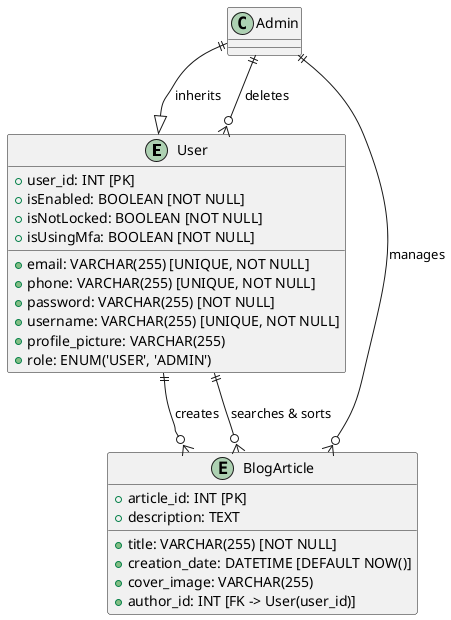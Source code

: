@startuml

entity User {
    + user_id: INT [PK]
    + email: VARCHAR(255) [UNIQUE, NOT NULL]
    + phone: VARCHAR(255) [UNIQUE, NOT NULL]
    + password: VARCHAR(255) [NOT NULL]
    + username: VARCHAR(255) [UNIQUE, NOT NULL]
    + profile_picture: VARCHAR(255)
    + isEnabled: BOOLEAN [NOT NULL]
    + isNotLocked: BOOLEAN [NOT NULL]
    + isUsingMfa: BOOLEAN [NOT NULL]
    + role: ENUM('USER', 'ADMIN')
}

entity BlogArticle {
    + article_id: INT [PK]
    + title: VARCHAR(255) [NOT NULL]
    + creation_date: DATETIME [DEFAULT NOW()]
    + cover_image: VARCHAR(255)
    + description: TEXT
    + author_id: INT [FK -> User(user_id)]
}

User ||--o{ BlogArticle : "creates"
User ||--o{ BlogArticle : "searches & sorts"
Admin ||--|> User : "inherits"
Admin ||--o{ BlogArticle : "manages"
Admin ||--o{ User : "deletes"

@enduml